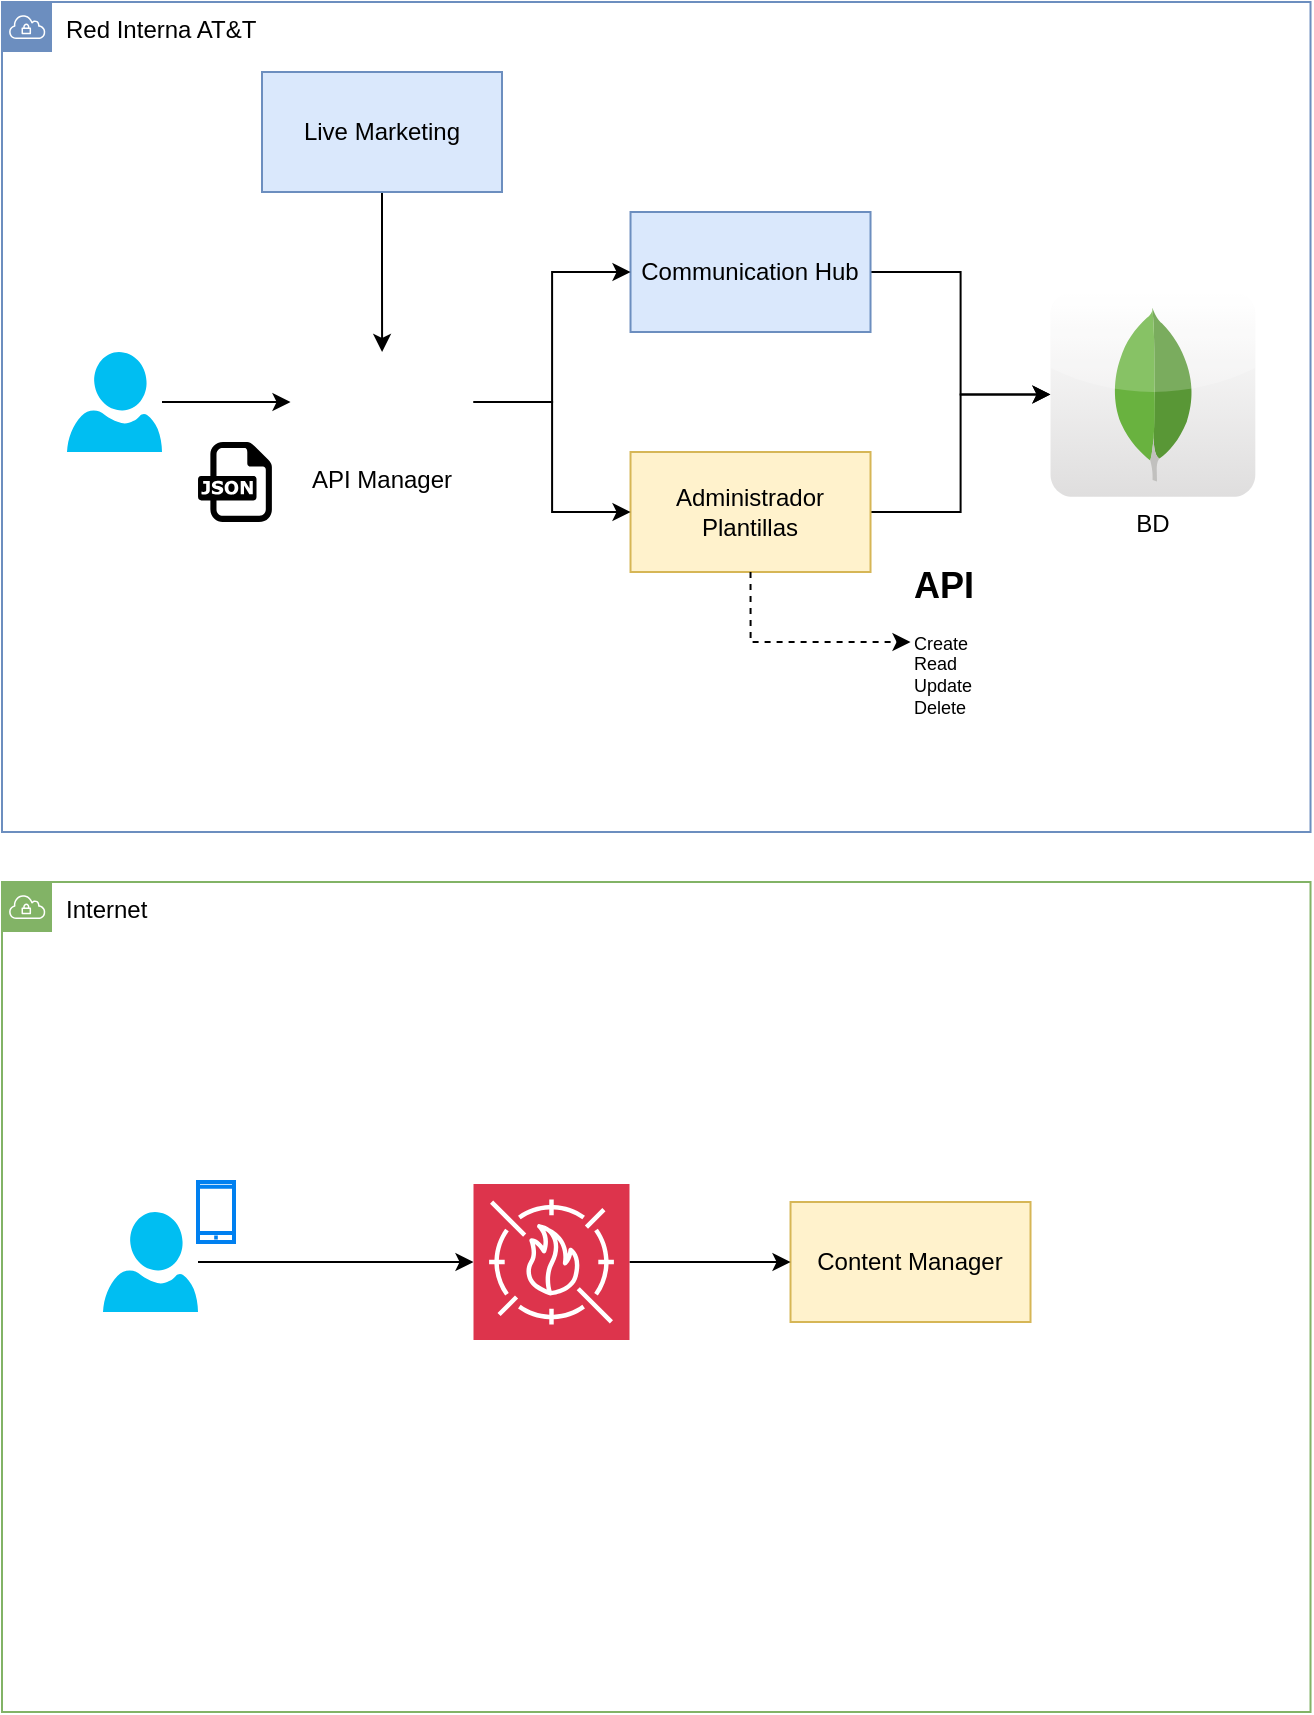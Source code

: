 <mxfile version="26.0.10">
  <diagram name="Página-1" id="I--uYjoeAKg2iHmLg4aw">
    <mxGraphModel dx="1434" dy="739" grid="1" gridSize="10" guides="1" tooltips="1" connect="1" arrows="1" fold="1" page="1" pageScale="1" pageWidth="827" pageHeight="1169" math="0" shadow="0">
      <root>
        <mxCell id="0" />
        <mxCell id="1" parent="0" />
        <mxCell id="kIFRUREvjJaYd9ezVtCr-22" value="Red Interna AT&amp;amp;T" style="sketch=0;outlineConnect=0;html=1;whiteSpace=wrap;fontSize=12;fontStyle=0;shape=mxgraph.aws4.group;grIcon=mxgraph.aws4.group_vpc;strokeColor=#6c8ebf;fillColor=none;verticalAlign=top;align=left;spacingLeft=30;dashed=0;" vertex="1" parent="1">
          <mxGeometry x="60" y="30" width="654.26" height="415" as="geometry" />
        </mxCell>
        <mxCell id="kIFRUREvjJaYd9ezVtCr-37" value="Internet" style="sketch=0;outlineConnect=0;html=1;whiteSpace=wrap;fontSize=12;fontStyle=0;shape=mxgraph.aws4.group;grIcon=mxgraph.aws4.group_vpc;strokeColor=#82b366;fillColor=none;verticalAlign=top;align=left;spacingLeft=30;dashed=0;" vertex="1" parent="1">
          <mxGeometry x="60" y="470" width="654.26" height="415" as="geometry" />
        </mxCell>
        <mxCell id="kIFRUREvjJaYd9ezVtCr-8" style="edgeStyle=orthogonalEdgeStyle;rounded=0;orthogonalLoop=1;jettySize=auto;html=1;" edge="1" parent="1" source="kIFRUREvjJaYd9ezVtCr-1" target="kIFRUREvjJaYd9ezVtCr-6">
          <mxGeometry relative="1" as="geometry" />
        </mxCell>
        <mxCell id="kIFRUREvjJaYd9ezVtCr-1" value="Communication Hub" style="rounded=0;whiteSpace=wrap;html=1;fillColor=#dae8fc;strokeColor=#6c8ebf;" vertex="1" parent="1">
          <mxGeometry x="374.26" y="135" width="120" height="60" as="geometry" />
        </mxCell>
        <mxCell id="kIFRUREvjJaYd9ezVtCr-7" style="edgeStyle=orthogonalEdgeStyle;rounded=0;orthogonalLoop=1;jettySize=auto;html=1;" edge="1" parent="1" source="kIFRUREvjJaYd9ezVtCr-2" target="kIFRUREvjJaYd9ezVtCr-6">
          <mxGeometry relative="1" as="geometry" />
        </mxCell>
        <mxCell id="kIFRUREvjJaYd9ezVtCr-2" value="Administrador Plantillas" style="rounded=0;whiteSpace=wrap;html=1;fillColor=#fff2cc;strokeColor=#d6b656;" vertex="1" parent="1">
          <mxGeometry x="374.26" y="255" width="120" height="60" as="geometry" />
        </mxCell>
        <mxCell id="kIFRUREvjJaYd9ezVtCr-13" style="edgeStyle=orthogonalEdgeStyle;rounded=0;orthogonalLoop=1;jettySize=auto;html=1;entryX=0;entryY=0.5;entryDx=0;entryDy=0;" edge="1" parent="1" source="kIFRUREvjJaYd9ezVtCr-4" target="kIFRUREvjJaYd9ezVtCr-1">
          <mxGeometry relative="1" as="geometry" />
        </mxCell>
        <mxCell id="kIFRUREvjJaYd9ezVtCr-14" style="edgeStyle=orthogonalEdgeStyle;rounded=0;orthogonalLoop=1;jettySize=auto;html=1;entryX=0;entryY=0.5;entryDx=0;entryDy=0;" edge="1" parent="1" source="kIFRUREvjJaYd9ezVtCr-4" target="kIFRUREvjJaYd9ezVtCr-2">
          <mxGeometry relative="1" as="geometry" />
        </mxCell>
        <mxCell id="kIFRUREvjJaYd9ezVtCr-18" style="edgeStyle=orthogonalEdgeStyle;rounded=0;orthogonalLoop=1;jettySize=auto;html=1;entryX=0;entryY=0.5;entryDx=0;entryDy=0;dashed=1;exitX=0.5;exitY=1;exitDx=0;exitDy=0;" edge="1" parent="1" source="kIFRUREvjJaYd9ezVtCr-2" target="kIFRUREvjJaYd9ezVtCr-17">
          <mxGeometry relative="1" as="geometry" />
        </mxCell>
        <mxCell id="kIFRUREvjJaYd9ezVtCr-4" value="API Manager" style="shape=image;verticalLabelPosition=bottom;labelBackgroundColor=default;verticalAlign=top;aspect=fixed;imageAspect=0;image=https://wso2.cachefly.net/wso2/sites/images/brand/wso2-logo.png;" vertex="1" parent="1">
          <mxGeometry x="204.26" y="205" width="91.49" height="50" as="geometry" />
        </mxCell>
        <mxCell id="kIFRUREvjJaYd9ezVtCr-6" value="BD" style="dashed=0;outlineConnect=0;html=1;align=center;labelPosition=center;verticalLabelPosition=bottom;verticalAlign=top;shape=mxgraph.webicons.mongodb;gradientColor=#DFDEDE" vertex="1" parent="1">
          <mxGeometry x="584.26" y="175" width="102.4" height="102.4" as="geometry" />
        </mxCell>
        <mxCell id="kIFRUREvjJaYd9ezVtCr-16" value="" style="edgeStyle=orthogonalEdgeStyle;rounded=0;orthogonalLoop=1;jettySize=auto;html=1;" edge="1" parent="1" source="kIFRUREvjJaYd9ezVtCr-15" target="kIFRUREvjJaYd9ezVtCr-4">
          <mxGeometry relative="1" as="geometry" />
        </mxCell>
        <mxCell id="kIFRUREvjJaYd9ezVtCr-15" value="Live Marketing" style="rounded=0;whiteSpace=wrap;html=1;fillColor=#dae8fc;strokeColor=#6c8ebf;" vertex="1" parent="1">
          <mxGeometry x="190" y="65" width="120" height="60" as="geometry" />
        </mxCell>
        <mxCell id="kIFRUREvjJaYd9ezVtCr-17" value="&lt;h1 style=&quot;margin-top: 0px;&quot;&gt;API&lt;/h1&gt;&lt;div&gt;Create&lt;/div&gt;&lt;div&gt;Read&lt;/div&gt;&lt;div&gt;Update&lt;/div&gt;&lt;div&gt;Delete&lt;/div&gt;" style="text;html=1;whiteSpace=wrap;overflow=hidden;rounded=0;fontSize=9;" vertex="1" parent="1">
          <mxGeometry x="514.26" y="305" width="60" height="90" as="geometry" />
        </mxCell>
        <mxCell id="kIFRUREvjJaYd9ezVtCr-42" style="edgeStyle=orthogonalEdgeStyle;rounded=0;orthogonalLoop=1;jettySize=auto;html=1;" edge="1" parent="1" source="kIFRUREvjJaYd9ezVtCr-19" target="kIFRUREvjJaYd9ezVtCr-38">
          <mxGeometry relative="1" as="geometry" />
        </mxCell>
        <mxCell id="kIFRUREvjJaYd9ezVtCr-19" value="" style="verticalLabelPosition=bottom;html=1;verticalAlign=top;align=center;strokeColor=none;fillColor=#00BEF2;shape=mxgraph.azure.user;" vertex="1" parent="1">
          <mxGeometry x="110.5" y="635" width="47.5" height="50" as="geometry" />
        </mxCell>
        <mxCell id="kIFRUREvjJaYd9ezVtCr-21" value="Content Manager" style="rounded=0;whiteSpace=wrap;html=1;fillColor=#fff2cc;strokeColor=#d6b656;" vertex="1" parent="1">
          <mxGeometry x="454.26" y="630" width="120" height="60" as="geometry" />
        </mxCell>
        <mxCell id="kIFRUREvjJaYd9ezVtCr-43" value="" style="edgeStyle=orthogonalEdgeStyle;rounded=0;orthogonalLoop=1;jettySize=auto;html=1;" edge="1" parent="1" source="kIFRUREvjJaYd9ezVtCr-38" target="kIFRUREvjJaYd9ezVtCr-21">
          <mxGeometry relative="1" as="geometry" />
        </mxCell>
        <mxCell id="kIFRUREvjJaYd9ezVtCr-38" value="" style="sketch=0;points=[[0,0,0],[0.25,0,0],[0.5,0,0],[0.75,0,0],[1,0,0],[0,1,0],[0.25,1,0],[0.5,1,0],[0.75,1,0],[1,1,0],[0,0.25,0],[0,0.5,0],[0,0.75,0],[1,0.25,0],[1,0.5,0],[1,0.75,0]];outlineConnect=0;fontColor=#232F3E;fillColor=#DD344C;strokeColor=#ffffff;dashed=0;verticalLabelPosition=bottom;verticalAlign=top;align=center;html=1;fontSize=12;fontStyle=0;aspect=fixed;shape=mxgraph.aws4.resourceIcon;resIcon=mxgraph.aws4.waf;" vertex="1" parent="1">
          <mxGeometry x="295.75" y="621" width="78" height="78" as="geometry" />
        </mxCell>
        <mxCell id="kIFRUREvjJaYd9ezVtCr-39" value="" style="html=1;verticalLabelPosition=bottom;align=center;labelBackgroundColor=#ffffff;verticalAlign=top;strokeWidth=2;strokeColor=#0080F0;shadow=0;dashed=0;shape=mxgraph.ios7.icons.smartphone;" vertex="1" parent="1">
          <mxGeometry x="158" y="620" width="18" height="30" as="geometry" />
        </mxCell>
        <mxCell id="kIFRUREvjJaYd9ezVtCr-41" value="" style="edgeStyle=orthogonalEdgeStyle;rounded=0;orthogonalLoop=1;jettySize=auto;html=1;" edge="1" parent="1" source="kIFRUREvjJaYd9ezVtCr-40" target="kIFRUREvjJaYd9ezVtCr-4">
          <mxGeometry relative="1" as="geometry" />
        </mxCell>
        <mxCell id="kIFRUREvjJaYd9ezVtCr-40" value="" style="verticalLabelPosition=bottom;html=1;verticalAlign=top;align=center;strokeColor=none;fillColor=#00BEF2;shape=mxgraph.azure.user;" vertex="1" parent="1">
          <mxGeometry x="92.5" y="205" width="47.5" height="50" as="geometry" />
        </mxCell>
        <mxCell id="kIFRUREvjJaYd9ezVtCr-45" value="" style="dashed=0;outlineConnect=0;html=1;align=center;labelPosition=center;verticalLabelPosition=bottom;verticalAlign=top;shape=mxgraph.weblogos.json" vertex="1" parent="1">
          <mxGeometry x="158" y="250" width="36.94" height="40" as="geometry" />
        </mxCell>
      </root>
    </mxGraphModel>
  </diagram>
</mxfile>
